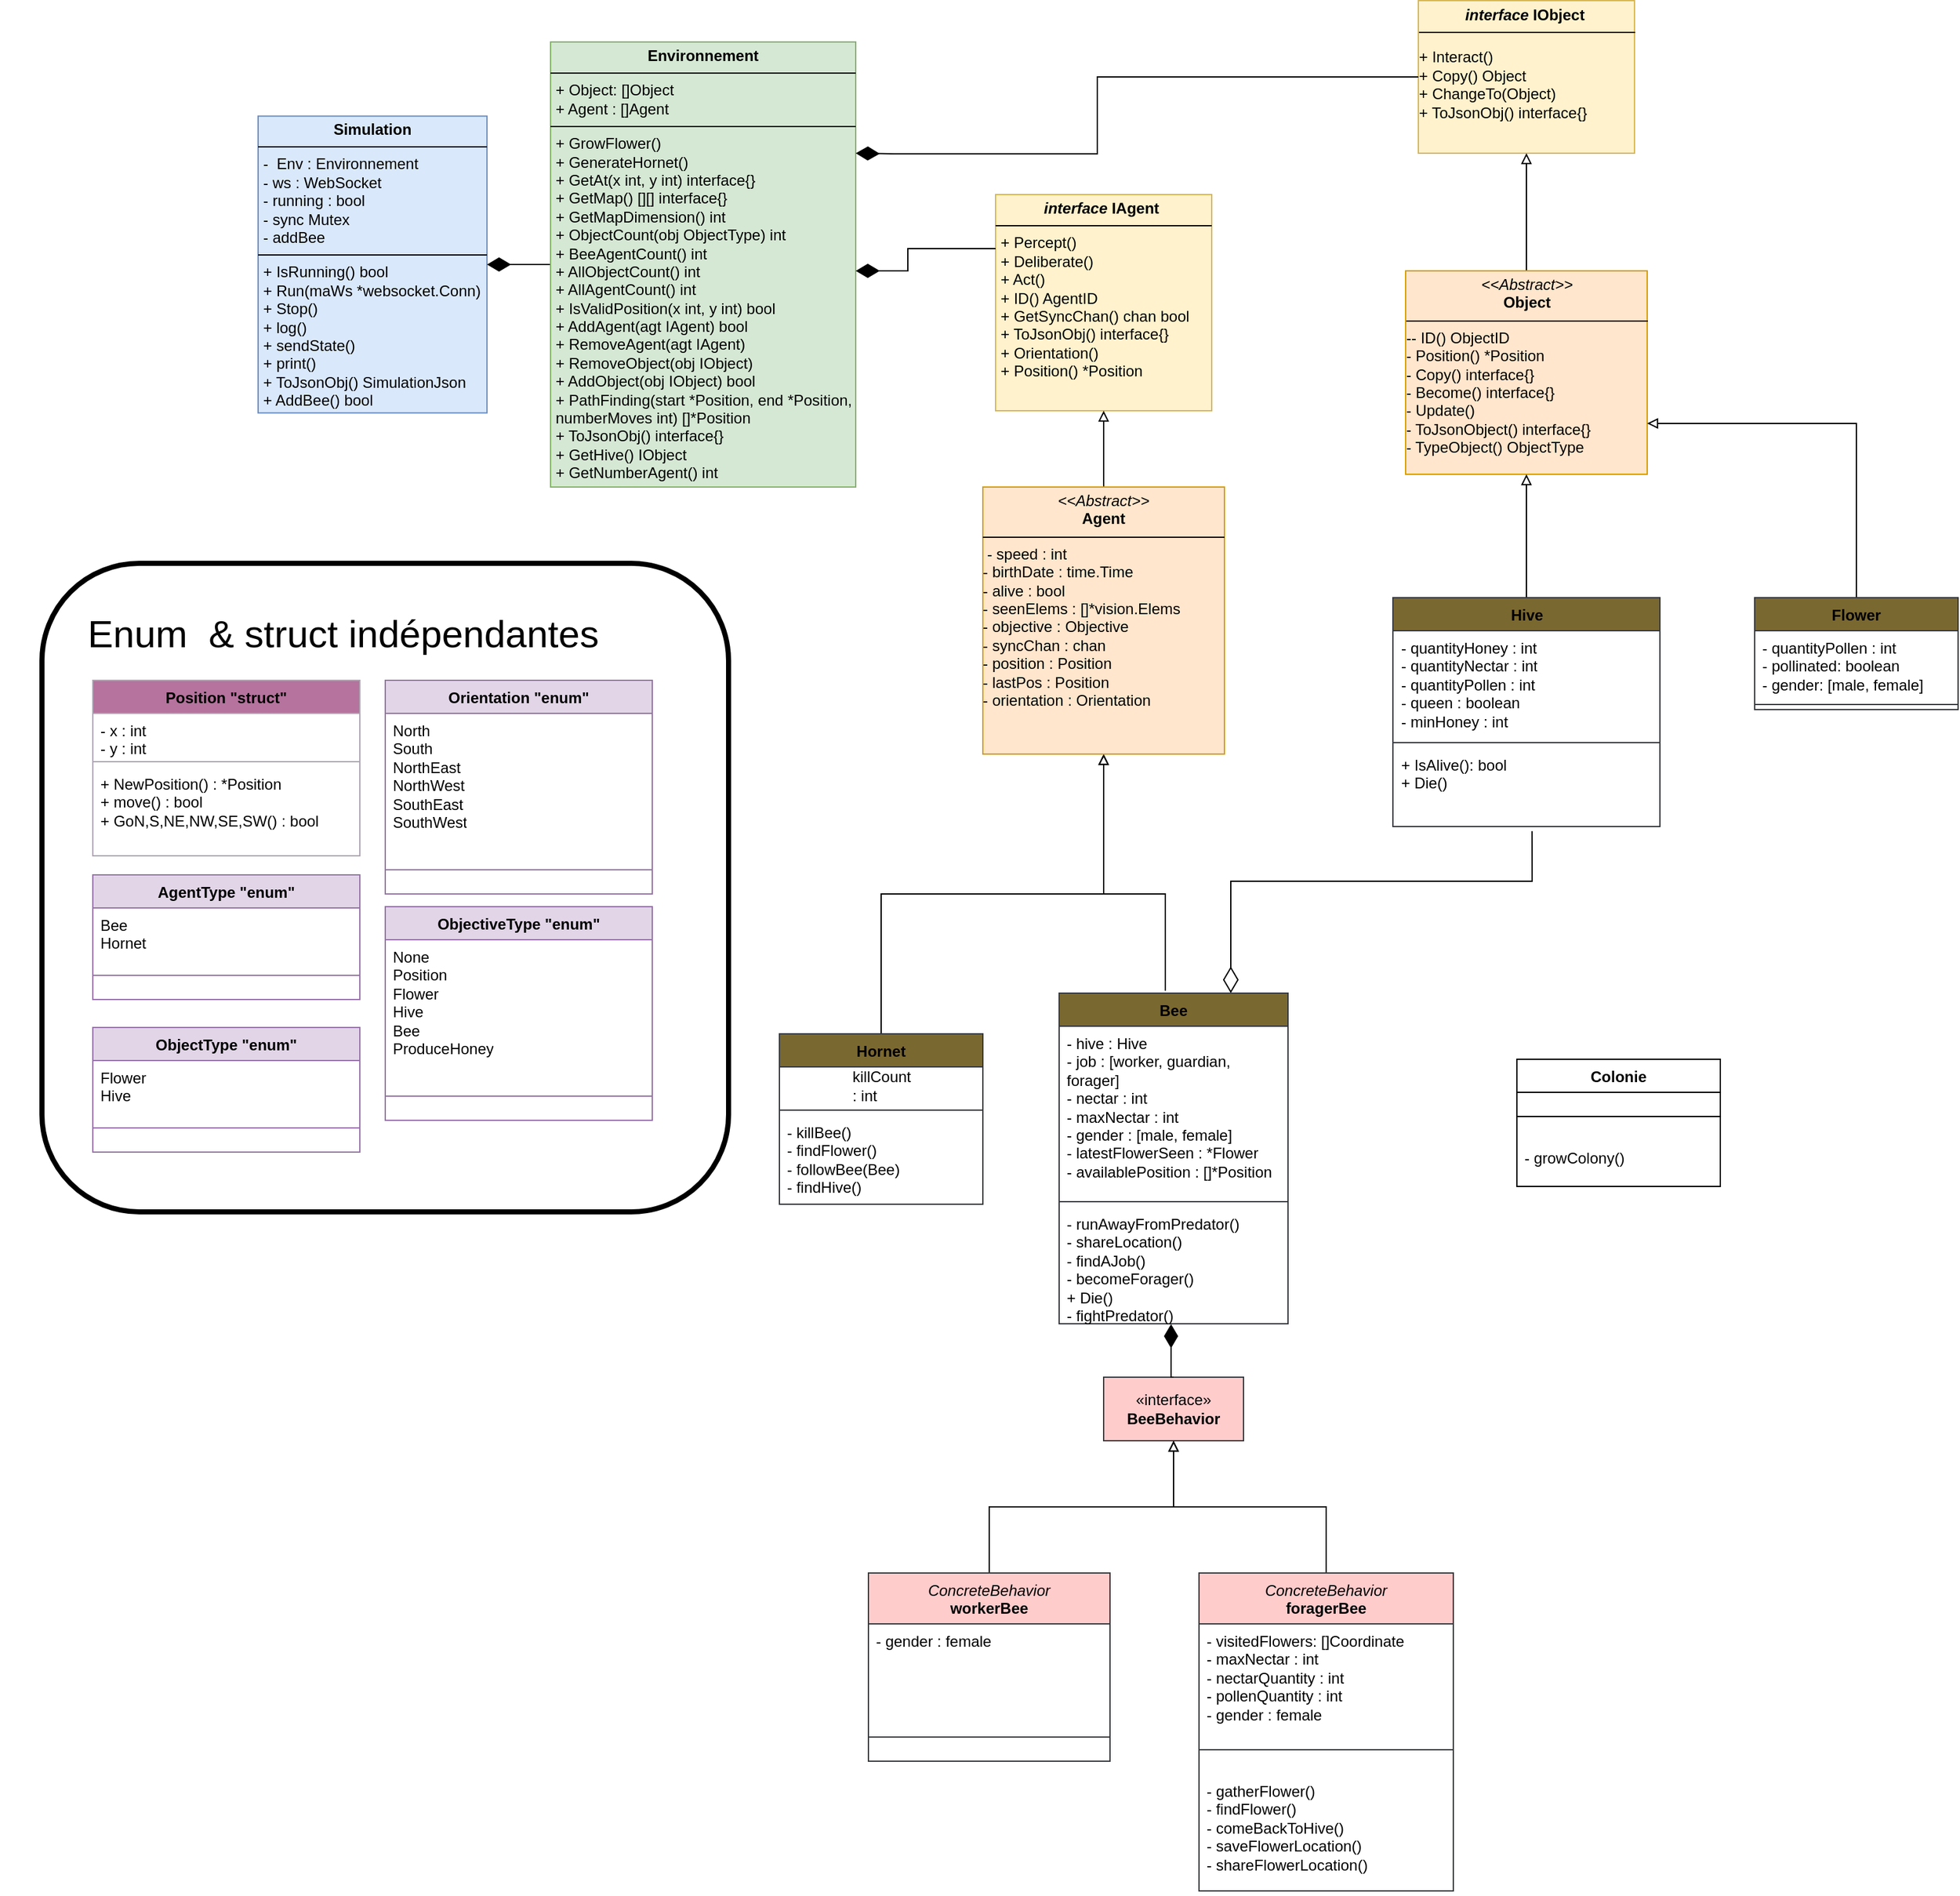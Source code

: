 <mxfile version="25.0.3">
  <diagram name="Page-1" id="HGpFZIgrX5HXIKhn64qT">
    <mxGraphModel dx="2295" dy="995" grid="1" gridSize="10" guides="1" tooltips="1" connect="1" arrows="1" fold="1" page="1" pageScale="1" pageWidth="827" pageHeight="1169" math="0" shadow="0">
      <root>
        <mxCell id="0" />
        <mxCell id="1" parent="0" />
        <mxCell id="73OWAqlcFQXWZOg_Nexa-3" value="&lt;p style=&quot;margin:0px;margin-top:4px;text-align:center;&quot;&gt;&lt;b&gt;&lt;i&gt;interface&lt;/i&gt; IAgent&amp;nbsp;&lt;/b&gt;&lt;/p&gt;&lt;hr size=&quot;1&quot; style=&quot;border-style:solid;&quot;&gt;&lt;p style=&quot;margin:0px;margin-left:4px;&quot;&gt;&lt;/p&gt;&lt;p style=&quot;margin:0px;margin-left:4px;&quot;&gt;+ Percept()&lt;/p&gt;&lt;p style=&quot;margin:0px;margin-left:4px;&quot;&gt;+ Deliberate()&lt;/p&gt;&lt;p style=&quot;margin:0px;margin-left:4px;&quot;&gt;+ Act()&lt;/p&gt;&lt;p style=&quot;margin:0px;margin-left:4px;&quot;&gt;+ ID() AgentID&lt;/p&gt;&lt;p style=&quot;margin:0px;margin-left:4px;&quot;&gt;&lt;span class=&quot;&quot;&gt;+ GetSyncChan() &lt;/span&gt;&lt;span class=&quot;hljs-keyword&quot;&gt;chan&lt;/span&gt;&lt;span class=&quot;&quot;&gt; &lt;/span&gt;&lt;span class=&quot;hljs-type&quot;&gt;bool&lt;/span&gt;&lt;/p&gt;&lt;p style=&quot;margin:0px;margin-left:4px;&quot;&gt;&lt;span class=&quot;&quot;&gt;+ ToJsonObj() &lt;/span&gt;&lt;span class=&quot;hljs-keyword&quot;&gt;interface&lt;/span&gt;&lt;span class=&quot;&quot;&gt;{}&lt;/span&gt;&lt;/p&gt;&lt;p style=&quot;margin:0px;margin-left:4px;&quot;&gt;+ Orientation()&lt;/p&gt;&lt;p style=&quot;margin:0px;margin-left:4px;&quot;&gt;+ Position() *Position&lt;/p&gt;" style="verticalAlign=top;align=left;overflow=fill;html=1;whiteSpace=wrap;fillColor=#fff2cc;strokeColor=#d6b656;" parent="1" vertex="1">
          <mxGeometry x="370" y="180" width="170" height="170" as="geometry" />
        </mxCell>
        <mxCell id="73OWAqlcFQXWZOg_Nexa-19" style="edgeStyle=orthogonalEdgeStyle;rounded=0;orthogonalLoop=1;jettySize=auto;html=1;exitX=0.464;exitY=-0.007;exitDx=0;exitDy=0;entryX=0.5;entryY=1;entryDx=0;entryDy=0;endArrow=block;endFill=0;exitPerimeter=0;" parent="1" source="26" target="73OWAqlcFQXWZOg_Nexa-18" edge="1">
          <mxGeometry relative="1" as="geometry">
            <Array as="points">
              <mxPoint x="503" y="730" />
              <mxPoint x="455" y="730" />
            </Array>
            <mxPoint x="510" y="640" as="sourcePoint" />
          </mxGeometry>
        </mxCell>
        <mxCell id="8" style="edgeStyle=none;html=1;strokeWidth=1;endArrow=none;endFill=0;endSize=18;strokeColor=default;rounded=0;entryX=0.521;entryY=1.059;entryDx=0;entryDy=0;entryPerimeter=0;exitX=0.75;exitY=0;exitDx=0;exitDy=0;startArrow=diamondThin;startFill=0;startSize=18;" parent="1" source="26" target="73OWAqlcFQXWZOg_Nexa-42" edge="1">
          <mxGeometry relative="1" as="geometry">
            <Array as="points">
              <mxPoint x="555" y="720" />
              <mxPoint x="792" y="720" />
            </Array>
            <mxPoint x="590" y="746" as="sourcePoint" />
          </mxGeometry>
        </mxCell>
        <mxCell id="73OWAqlcFQXWZOg_Nexa-20" value="" style="edgeStyle=orthogonalEdgeStyle;rounded=0;orthogonalLoop=1;jettySize=auto;html=1;endArrow=block;endFill=0;" parent="1" source="73OWAqlcFQXWZOg_Nexa-12" target="73OWAqlcFQXWZOg_Nexa-18" edge="1">
          <mxGeometry relative="1" as="geometry" />
        </mxCell>
        <mxCell id="73OWAqlcFQXWZOg_Nexa-12" value="Hornet" style="swimlane;fontStyle=1;align=center;verticalAlign=top;childLayout=stackLayout;horizontal=1;startSize=26;horizontalStack=0;resizeParent=1;resizeParentMax=0;resizeLast=0;collapsible=1;marginBottom=0;whiteSpace=wrap;html=1;fillColor=#7A6831;strokeColor=#36393d;" parent="1" vertex="1">
          <mxGeometry x="200" y="840" width="160" height="134" as="geometry" />
        </mxCell>
        <mxCell id="Lo6yCbSQAKc7gAuxm41h-64" value="&lt;div style=&quot;text-align: left; white-space: normal;&quot;&gt;killCount : int&lt;/div&gt;" style="text;html=1;align=center;verticalAlign=middle;resizable=0;points=[];autosize=1;strokeColor=none;fillColor=none;" vertex="1" parent="73OWAqlcFQXWZOg_Nexa-12">
          <mxGeometry y="26" width="160" height="30" as="geometry" />
        </mxCell>
        <mxCell id="73OWAqlcFQXWZOg_Nexa-14" value="" style="line;strokeWidth=1;fillColor=none;align=left;verticalAlign=middle;spacingTop=-1;spacingLeft=3;spacingRight=3;rotatable=0;labelPosition=right;points=[];portConstraint=eastwest;strokeColor=inherit;" parent="73OWAqlcFQXWZOg_Nexa-12" vertex="1">
          <mxGeometry y="56" width="160" height="8" as="geometry" />
        </mxCell>
        <mxCell id="73OWAqlcFQXWZOg_Nexa-15" value="&lt;div&gt;- killBee()&lt;br&gt;&lt;/div&gt;&lt;div&gt;- findFlower()&lt;/div&gt;&lt;div&gt;&lt;span style=&quot;background-color: initial;&quot;&gt;- followBee(Bee)&lt;/span&gt;&lt;br&gt;&lt;/div&gt;&lt;div&gt;- findHive()&lt;/div&gt;" style="text;strokeColor=none;fillColor=none;align=left;verticalAlign=top;spacingLeft=4;spacingRight=4;overflow=hidden;rotatable=0;points=[[0,0.5],[1,0.5]];portConstraint=eastwest;whiteSpace=wrap;html=1;" parent="73OWAqlcFQXWZOg_Nexa-12" vertex="1">
          <mxGeometry y="64" width="160" height="70" as="geometry" />
        </mxCell>
        <mxCell id="2" style="edgeStyle=none;html=1;exitX=0.5;exitY=0;exitDx=0;exitDy=0;entryX=0.5;entryY=1;entryDx=0;entryDy=0;endArrow=block;endFill=0;" parent="1" source="73OWAqlcFQXWZOg_Nexa-18" target="73OWAqlcFQXWZOg_Nexa-3" edge="1">
          <mxGeometry relative="1" as="geometry" />
        </mxCell>
        <mxCell id="73OWAqlcFQXWZOg_Nexa-18" value="&lt;p style=&quot;margin:0px;margin-top:4px;text-align:center;&quot;&gt;&lt;i&gt;&amp;lt;&amp;lt;Abstract&amp;gt;&amp;gt;&lt;/i&gt;&lt;br&gt;&lt;b&gt;Agent&lt;/b&gt;&lt;/p&gt;&lt;hr size=&quot;1&quot; style=&quot;border-style:solid;&quot;&gt;&lt;div&gt;&lt;span style=&quot;background-color: initial;&quot;&gt;&amp;nbsp;- speed : int&lt;/span&gt;&lt;/div&gt;&lt;div&gt;&lt;span style=&quot;background-color: initial;&quot;&gt;- birthDate : time.Time&lt;/span&gt;&lt;/div&gt;&lt;div&gt;&lt;span style=&quot;background-color: initial;&quot;&gt;- alive : bool&lt;/span&gt;&lt;/div&gt;&lt;div&gt;&lt;span style=&quot;background-color: initial;&quot;&gt;- seenElems : []*vision.Elems&lt;/span&gt;&lt;/div&gt;&lt;div&gt;&lt;span style=&quot;background-color: initial;&quot;&gt;- objective : Objective&lt;/span&gt;&lt;/div&gt;&lt;div&gt;&lt;span style=&quot;background-color: initial;&quot;&gt;- syncChan : chan&lt;/span&gt;&lt;/div&gt;&lt;div&gt;&lt;span style=&quot;background-color: initial;&quot;&gt;- position : Position&lt;/span&gt;&lt;/div&gt;&lt;div&gt;&lt;span style=&quot;background-color: initial;&quot;&gt;- lastPos : Position&lt;/span&gt;&lt;/div&gt;&lt;div&gt;&lt;span style=&quot;background-color: initial;&quot;&gt;- orientation : Orientation&amp;nbsp;&lt;/span&gt;&lt;/div&gt;" style="verticalAlign=top;align=left;overflow=fill;html=1;whiteSpace=wrap;fillColor=#ffe6cc;strokeColor=#d79b00;fillStyle=auto;" parent="1" vertex="1">
          <mxGeometry x="360" y="410" width="190" height="210" as="geometry" />
        </mxCell>
        <mxCell id="73OWAqlcFQXWZOg_Nexa-22" value="&lt;p style=&quot;margin:0px;margin-top:4px;text-align:center;&quot;&gt;&lt;b&gt;Simulation&lt;/b&gt;&lt;/p&gt;&lt;hr size=&quot;1&quot; style=&quot;border-style:solid;&quot;&gt;&lt;p style=&quot;margin:0px;margin-left:4px;&quot;&gt;- &amp;nbsp;Env : Environnement&lt;/p&gt;&lt;p style=&quot;margin:0px;margin-left:4px;&quot;&gt;- ws : WebSocket&lt;/p&gt;&lt;p style=&quot;margin:0px;margin-left:4px;&quot;&gt;- running : bool&lt;/p&gt;&lt;p style=&quot;margin:0px;margin-left:4px;&quot;&gt;- sync Mutex&lt;/p&gt;&lt;p style=&quot;margin:0px;margin-left:4px;&quot;&gt;- addBee&lt;/p&gt;&lt;hr size=&quot;1&quot; style=&quot;border-style:solid;&quot;&gt;&lt;p style=&quot;margin:0px;margin-left:4px;&quot;&gt;+ IsRunning() bool&lt;/p&gt;&lt;p style=&quot;margin:0px;margin-left:4px;&quot;&gt;+ Run(maWs *websocket.Conn)&lt;/p&gt;&lt;p style=&quot;margin:0px;margin-left:4px;&quot;&gt;+ Stop()&lt;/p&gt;&lt;p style=&quot;margin:0px;margin-left:4px;&quot;&gt;+ log()&lt;/p&gt;&lt;p style=&quot;margin:0px;margin-left:4px;&quot;&gt;+ sendState()&lt;/p&gt;&lt;p style=&quot;margin:0px;margin-left:4px;&quot;&gt;+ print()&lt;/p&gt;&lt;p style=&quot;margin:0px;margin-left:4px;&quot;&gt;+ ToJsonObj() SimulationJson&lt;/p&gt;&lt;p style=&quot;margin:0px;margin-left:4px;&quot;&gt;+ AddBee() bool&lt;/p&gt;" style="verticalAlign=top;align=left;overflow=fill;html=1;whiteSpace=wrap;fillColor=#dae8fc;strokeColor=#6c8ebf;" parent="1" vertex="1">
          <mxGeometry x="-210" y="118.29" width="180" height="233.43" as="geometry" />
        </mxCell>
        <mxCell id="73OWAqlcFQXWZOg_Nexa-25" style="edgeStyle=orthogonalEdgeStyle;rounded=0;orthogonalLoop=1;jettySize=auto;html=1;exitX=0;exitY=0.5;exitDx=0;exitDy=0;endArrow=diamondThin;endFill=1;endSize=16;" parent="1" source="73OWAqlcFQXWZOg_Nexa-23" target="73OWAqlcFQXWZOg_Nexa-22" edge="1">
          <mxGeometry relative="1" as="geometry" />
        </mxCell>
        <mxCell id="73OWAqlcFQXWZOg_Nexa-23" value="&lt;p style=&quot;margin:0px;margin-top:4px;text-align:center;&quot;&gt;&lt;b&gt;Environnement&lt;/b&gt;&lt;/p&gt;&lt;hr size=&quot;1&quot; style=&quot;border-style:solid;&quot;&gt;&lt;p style=&quot;margin:0px;margin-left:4px;&quot;&gt;+ Object: []Object&lt;/p&gt;&lt;p style=&quot;margin:0px;margin-left:4px;&quot;&gt;+ Agent : []Agent&lt;/p&gt;&lt;hr size=&quot;1&quot; style=&quot;border-style:solid;&quot;&gt;&lt;p style=&quot;margin:0px;margin-left:4px;&quot;&gt;+ GrowFlower()&lt;/p&gt;&lt;p style=&quot;margin:0px;margin-left:4px;&quot;&gt;+ GenerateHornet()&lt;/p&gt;&lt;p style=&quot;margin:0px;margin-left:4px;&quot;&gt;+ GetAt(x int, y int) interface{}&lt;/p&gt;&lt;p style=&quot;margin:0px;margin-left:4px;&quot;&gt;+ GetMap() [][] interface{}&lt;/p&gt;&lt;p style=&quot;margin:0px;margin-left:4px;&quot;&gt;+ GetMapDimension() int&lt;/p&gt;&lt;p style=&quot;margin:0px;margin-left:4px;&quot;&gt;+ ObjectCount(obj ObjectType) int&lt;/p&gt;&lt;p style=&quot;margin:0px;margin-left:4px;&quot;&gt;+ BeeAgentCount() int&lt;/p&gt;&lt;p style=&quot;margin:0px;margin-left:4px;&quot;&gt;+ AllObjectCount() int&lt;/p&gt;&lt;p style=&quot;margin:0px;margin-left:4px;&quot;&gt;+ AllAgentCount() int&lt;/p&gt;&lt;p style=&quot;margin:0px;margin-left:4px;&quot;&gt;+ IsValidPosition(x int, y int) bool&lt;/p&gt;&lt;p style=&quot;margin:0px;margin-left:4px;&quot;&gt;+ AddAgent(agt IAgent) bool&lt;/p&gt;&lt;p style=&quot;margin:0px;margin-left:4px;&quot;&gt;+ RemoveAgent(agt IAgent)&lt;/p&gt;&lt;p style=&quot;margin:0px;margin-left:4px;&quot;&gt;+ RemoveObject(obj IObject)&lt;/p&gt;&lt;p style=&quot;margin:0px;margin-left:4px;&quot;&gt;+ AddObject(obj IObject) bool&lt;/p&gt;&lt;p style=&quot;margin:0px;margin-left:4px;&quot;&gt;+ PathFinding(start *Position, end *Position, numberMoves int) []*Position&lt;/p&gt;&lt;p style=&quot;margin:0px;margin-left:4px;&quot;&gt;+ ToJsonObj() interface{}&lt;/p&gt;&lt;p style=&quot;margin:0px;margin-left:4px;&quot;&gt;+ GetHive() IObject&lt;/p&gt;&lt;p style=&quot;margin:0px;margin-left:4px;&quot;&gt;+ GetNumberAgent() int&lt;/p&gt;" style="verticalAlign=top;align=left;overflow=fill;html=1;whiteSpace=wrap;fillColor=#d5e8d4;strokeColor=#82b366;" parent="1" vertex="1">
          <mxGeometry x="20" y="60" width="240" height="350" as="geometry" />
        </mxCell>
        <mxCell id="73OWAqlcFQXWZOg_Nexa-28" value="&lt;p style=&quot;margin:0px;margin-top:4px;text-align:center;&quot;&gt;&lt;b&gt;&lt;font face=&quot;Helvetica&quot;&gt;&lt;i&gt;interface&lt;/i&gt; IObject&amp;nbsp;&lt;/font&gt;&lt;/b&gt;&lt;/p&gt;&lt;hr size=&quot;1&quot; style=&quot;border-style:solid;&quot;&gt;&lt;p style=&quot;margin:0px;margin-left:4px;&quot;&gt;&lt;/p&gt;&lt;pre lang=&quot;go&quot; class=&quot;code highlight&quot;&gt;&lt;font face=&quot;Helvetica&quot;&gt;&lt;span class=&quot;&quot;&gt;+ Interact()&lt;/span&gt;&lt;br&gt;&lt;span class=&quot;&quot;&gt;+ Copy() Object&lt;/span&gt;&lt;br&gt;&lt;span class=&quot;&quot;&gt;+ ChangeTo(Object)&lt;/span&gt;&lt;br&gt;&lt;span class=&quot;&quot;&gt;+ ToJsonObj() &lt;/span&gt;&lt;span class=&quot;hljs-keyword&quot;&gt;interface&lt;/span&gt;&lt;span class=&quot;&quot;&gt;{}&lt;/span&gt;&lt;/font&gt;&lt;/pre&gt;" style="verticalAlign=top;align=left;overflow=fill;html=1;whiteSpace=wrap;fillColor=#fff2cc;strokeColor=#d6b656;" parent="1" vertex="1">
          <mxGeometry x="702.5" y="27.5" width="170" height="120" as="geometry" />
        </mxCell>
        <mxCell id="6" style="edgeStyle=none;html=1;exitX=0.5;exitY=0;exitDx=0;exitDy=0;strokeWidth=1;endArrow=block;endFill=0;endSize=6;entryX=0.5;entryY=1;entryDx=0;entryDy=0;" parent="1" source="73OWAqlcFQXWZOg_Nexa-33" target="73OWAqlcFQXWZOg_Nexa-28" edge="1">
          <mxGeometry relative="1" as="geometry">
            <mxPoint x="712.5" y="190" as="targetPoint" />
          </mxGeometry>
        </mxCell>
        <mxCell id="73OWAqlcFQXWZOg_Nexa-33" value="&lt;p style=&quot;margin:0px;margin-top:4px;text-align:center;&quot;&gt;&lt;i&gt;&amp;lt;&amp;lt;Abstract&amp;gt;&amp;gt;&lt;/i&gt;&lt;br&gt;&lt;b&gt;Object&lt;/b&gt;&lt;/p&gt;&lt;hr size=&quot;1&quot; style=&quot;border-style:solid;&quot;&gt;&lt;div&gt;-- ID() ObjectID&lt;br&gt;&lt;/div&gt;&lt;div&gt;- Position() *Position&amp;nbsp;&lt;/div&gt;&lt;div&gt;- Copy() interface{}&lt;/div&gt;&lt;div&gt;- Become() interface{}&lt;/div&gt;&lt;div&gt;- Update()&amp;nbsp;&lt;/div&gt;&lt;div&gt;- ToJsonObject() interface{}&lt;/div&gt;&lt;div&gt;- TypeObject() ObjectType&lt;/div&gt;" style="verticalAlign=top;align=left;overflow=fill;html=1;whiteSpace=wrap;fillColor=#ffe6cc;strokeColor=#d79b00;" parent="1" vertex="1">
          <mxGeometry x="692.5" y="240" width="190" height="160" as="geometry" />
        </mxCell>
        <mxCell id="73OWAqlcFQXWZOg_Nexa-34" style="edgeStyle=orthogonalEdgeStyle;rounded=0;orthogonalLoop=1;jettySize=auto;html=1;endArrow=diamondThin;endFill=1;endSize=16;entryX=1;entryY=0.25;entryDx=0;entryDy=0;exitX=0;exitY=0.5;exitDx=0;exitDy=0;" parent="1" source="73OWAqlcFQXWZOg_Nexa-28" target="73OWAqlcFQXWZOg_Nexa-23" edge="1">
          <mxGeometry relative="1" as="geometry">
            <mxPoint x="753.75" y="-60" as="sourcePoint" />
            <mxPoint x="266.25" y="123.75" as="targetPoint" />
            <Array as="points">
              <mxPoint x="450" y="88" />
              <mxPoint x="450" y="148" />
              <mxPoint x="290" y="148" />
            </Array>
          </mxGeometry>
        </mxCell>
        <mxCell id="73OWAqlcFQXWZOg_Nexa-49" style="edgeStyle=orthogonalEdgeStyle;rounded=0;orthogonalLoop=1;jettySize=auto;html=1;exitX=0.5;exitY=0;exitDx=0;exitDy=0;entryX=1;entryY=0.75;entryDx=0;entryDy=0;endArrow=block;endFill=0;" parent="1" source="73OWAqlcFQXWZOg_Nexa-35" target="73OWAqlcFQXWZOg_Nexa-33" edge="1">
          <mxGeometry relative="1" as="geometry">
            <mxPoint x="992.5" y="280" as="targetPoint" />
          </mxGeometry>
        </mxCell>
        <mxCell id="73OWAqlcFQXWZOg_Nexa-35" value="Flower" style="swimlane;fontStyle=1;align=center;verticalAlign=top;childLayout=stackLayout;horizontal=1;startSize=26;horizontalStack=0;resizeParent=1;resizeParentMax=0;resizeLast=0;collapsible=1;marginBottom=0;whiteSpace=wrap;html=1;fillColor=#7A6831;strokeColor=#36393d;" parent="1" vertex="1">
          <mxGeometry x="967" y="497" width="160" height="88" as="geometry" />
        </mxCell>
        <mxCell id="73OWAqlcFQXWZOg_Nexa-36" value="- quantityPollen : int&lt;br&gt;- pollinated: boolean&lt;br&gt;- gender: [male, female]" style="text;strokeColor=none;fillColor=none;align=left;verticalAlign=top;spacingLeft=4;spacingRight=4;overflow=hidden;rotatable=0;points=[[0,0.5],[1,0.5]];portConstraint=eastwest;whiteSpace=wrap;html=1;" parent="73OWAqlcFQXWZOg_Nexa-35" vertex="1">
          <mxGeometry y="26" width="160" height="54" as="geometry" />
        </mxCell>
        <mxCell id="73OWAqlcFQXWZOg_Nexa-37" value="" style="line;strokeWidth=1;fillColor=none;align=left;verticalAlign=middle;spacingTop=-1;spacingLeft=3;spacingRight=3;rotatable=0;labelPosition=right;points=[];portConstraint=eastwest;strokeColor=inherit;" parent="73OWAqlcFQXWZOg_Nexa-35" vertex="1">
          <mxGeometry y="80" width="160" height="8" as="geometry" />
        </mxCell>
        <mxCell id="73OWAqlcFQXWZOg_Nexa-51" style="edgeStyle=orthogonalEdgeStyle;rounded=0;orthogonalLoop=1;jettySize=auto;html=1;exitX=0.5;exitY=0;exitDx=0;exitDy=0;entryX=0.5;entryY=1;entryDx=0;entryDy=0;endArrow=block;endFill=0;" parent="1" source="73OWAqlcFQXWZOg_Nexa-39" target="73OWAqlcFQXWZOg_Nexa-33" edge="1">
          <mxGeometry relative="1" as="geometry">
            <mxPoint x="1152.5" y="220" as="targetPoint" />
          </mxGeometry>
        </mxCell>
        <mxCell id="73OWAqlcFQXWZOg_Nexa-39" value="Hive" style="swimlane;fontStyle=1;align=center;verticalAlign=top;childLayout=stackLayout;horizontal=1;startSize=26;horizontalStack=0;resizeParent=1;resizeParentMax=0;resizeLast=0;collapsible=1;marginBottom=0;whiteSpace=wrap;html=1;fillColor=#7A6831;strokeColor=#36393d;" parent="1" vertex="1">
          <mxGeometry x="682.5" y="497" width="210" height="180" as="geometry" />
        </mxCell>
        <mxCell id="73OWAqlcFQXWZOg_Nexa-40" value="- quantityHoney : int&lt;br&gt;- quantityNectar : int&lt;br&gt;- quantityPollen : int&lt;br&gt;- queen : boolean&lt;br&gt;- minHoney : int" style="text;strokeColor=none;fillColor=none;align=left;verticalAlign=top;spacingLeft=4;spacingRight=4;overflow=hidden;rotatable=0;points=[[0,0.5],[1,0.5]];portConstraint=eastwest;whiteSpace=wrap;html=1;" parent="73OWAqlcFQXWZOg_Nexa-39" vertex="1">
          <mxGeometry y="26" width="210" height="84" as="geometry" />
        </mxCell>
        <mxCell id="73OWAqlcFQXWZOg_Nexa-41" value="" style="line;strokeWidth=1;fillColor=none;align=left;verticalAlign=middle;spacingTop=-1;spacingLeft=3;spacingRight=3;rotatable=0;labelPosition=right;points=[];portConstraint=eastwest;strokeColor=inherit;" parent="73OWAqlcFQXWZOg_Nexa-39" vertex="1">
          <mxGeometry y="110" width="210" height="8" as="geometry" />
        </mxCell>
        <mxCell id="73OWAqlcFQXWZOg_Nexa-42" value="+ IsAlive(): bool&lt;br&gt;+ Die()" style="text;strokeColor=none;fillColor=none;align=left;verticalAlign=top;spacingLeft=4;spacingRight=4;overflow=hidden;rotatable=0;points=[[0,0.5],[1,0.5]];portConstraint=eastwest;whiteSpace=wrap;html=1;" parent="73OWAqlcFQXWZOg_Nexa-39" vertex="1">
          <mxGeometry y="118" width="210" height="62" as="geometry" />
        </mxCell>
        <mxCell id="73OWAqlcFQXWZOg_Nexa-52" value="«interface»&lt;br&gt;&lt;b&gt;BeeBehavior&lt;/b&gt;" style="html=1;whiteSpace=wrap;fillColor=#ffcccc;strokeColor=#36393d;" parent="1" vertex="1">
          <mxGeometry x="455" y="1110" width="110" height="50" as="geometry" />
        </mxCell>
        <mxCell id="73OWAqlcFQXWZOg_Nexa-53" style="edgeStyle=orthogonalEdgeStyle;rounded=0;orthogonalLoop=1;jettySize=auto;html=1;exitX=0.5;exitY=0;exitDx=0;exitDy=0;endArrow=diamondThin;endFill=1;endSize=16;entryX=0.489;entryY=1.003;entryDx=0;entryDy=0;entryPerimeter=0;" parent="1" source="73OWAqlcFQXWZOg_Nexa-52" target="28" edge="1">
          <mxGeometry relative="1" as="geometry">
            <mxPoint x="509" y="1074" as="targetPoint" />
          </mxGeometry>
        </mxCell>
        <mxCell id="73OWAqlcFQXWZOg_Nexa-55" style="edgeStyle=orthogonalEdgeStyle;rounded=0;orthogonalLoop=1;jettySize=auto;html=1;exitX=0.5;exitY=0;exitDx=0;exitDy=0;entryX=0.5;entryY=1;entryDx=0;entryDy=0;endArrow=block;endFill=0;" parent="1" source="20" target="73OWAqlcFQXWZOg_Nexa-52" edge="1">
          <mxGeometry relative="1" as="geometry" />
        </mxCell>
        <mxCell id="5" style="edgeStyle=orthogonalEdgeStyle;rounded=0;orthogonalLoop=1;jettySize=auto;html=1;exitX=0;exitY=0.25;exitDx=0;exitDy=0;endArrow=diamondThin;endFill=1;endSize=16;" parent="1" source="73OWAqlcFQXWZOg_Nexa-3" edge="1">
          <mxGeometry relative="1" as="geometry">
            <mxPoint x="830" y="95" as="sourcePoint" />
            <mxPoint x="260" y="240" as="targetPoint" />
            <Array as="points">
              <mxPoint x="301" y="223" />
              <mxPoint x="301" y="240" />
            </Array>
          </mxGeometry>
        </mxCell>
        <mxCell id="9" value="Colonie" style="swimlane;fontStyle=1;align=center;verticalAlign=top;childLayout=stackLayout;horizontal=1;startSize=26;horizontalStack=0;resizeParent=1;resizeParentMax=0;resizeLast=0;collapsible=1;marginBottom=0;whiteSpace=wrap;html=1;" parent="1" vertex="1">
          <mxGeometry x="780" y="860" width="160" height="100" as="geometry" />
        </mxCell>
        <mxCell id="11" value="" style="line;strokeWidth=1;fillColor=none;align=left;verticalAlign=middle;spacingTop=-1;spacingLeft=3;spacingRight=3;rotatable=0;labelPosition=right;points=[];portConstraint=eastwest;strokeColor=inherit;" parent="9" vertex="1">
          <mxGeometry y="26" width="160" height="38" as="geometry" />
        </mxCell>
        <mxCell id="41" value="- growColony()&lt;br&gt;" style="text;strokeColor=none;fillColor=none;align=left;verticalAlign=top;spacingLeft=4;spacingRight=4;overflow=hidden;rotatable=0;points=[[0,0.5],[1,0.5]];portConstraint=eastwest;whiteSpace=wrap;html=1;" parent="9" vertex="1">
          <mxGeometry y="64" width="160" height="36" as="geometry" />
        </mxCell>
        <mxCell id="14" style="edgeStyle=orthogonalEdgeStyle;rounded=0;orthogonalLoop=1;jettySize=auto;html=1;exitX=0.5;exitY=0;exitDx=0;exitDy=0;entryX=0.5;entryY=1;entryDx=0;entryDy=0;endArrow=block;endFill=0;" parent="1" source="24" target="73OWAqlcFQXWZOg_Nexa-52" edge="1">
          <mxGeometry relative="1" as="geometry">
            <mxPoint x="520" y="1010.0" as="targetPoint" />
            <mxPoint x="585" y="1070.0" as="sourcePoint" />
          </mxGeometry>
        </mxCell>
        <mxCell id="20" value="&lt;i style=&quot;font-weight: 400;&quot;&gt;ConcreteBehavior&lt;/i&gt;&lt;div style=&quot;&quot;&gt;workerBee&lt;/div&gt;" style="swimlane;fontStyle=1;align=center;verticalAlign=top;childLayout=stackLayout;horizontal=1;startSize=40;horizontalStack=0;resizeParent=1;resizeParentMax=0;resizeLast=0;collapsible=1;marginBottom=0;whiteSpace=wrap;html=1;fillColor=#ffcccc;strokeColor=#36393d;" parent="1" vertex="1">
          <mxGeometry x="270" y="1264" width="190" height="148" as="geometry" />
        </mxCell>
        <mxCell id="43" value="- gender : female" style="text;strokeColor=none;fillColor=none;align=left;verticalAlign=top;spacingLeft=4;spacingRight=4;overflow=hidden;rotatable=0;points=[[0,0.5],[1,0.5]];portConstraint=eastwest;whiteSpace=wrap;html=1;" parent="20" vertex="1">
          <mxGeometry y="40" width="190" height="70" as="geometry" />
        </mxCell>
        <mxCell id="21" value="" style="line;strokeWidth=1;fillColor=none;align=left;verticalAlign=middle;spacingTop=-1;spacingLeft=3;spacingRight=3;rotatable=0;labelPosition=right;points=[];portConstraint=eastwest;strokeColor=inherit;" parent="20" vertex="1">
          <mxGeometry y="110" width="190" height="38" as="geometry" />
        </mxCell>
        <mxCell id="24" value="&lt;i style=&quot;font-weight: 400;&quot;&gt;ConcreteBehavior&lt;/i&gt;&lt;div style=&quot;&quot;&gt;foragerBee&lt;/div&gt;" style="swimlane;fontStyle=1;align=center;verticalAlign=top;childLayout=stackLayout;horizontal=1;startSize=40;horizontalStack=0;resizeParent=1;resizeParentMax=0;resizeLast=0;collapsible=1;marginBottom=0;whiteSpace=wrap;html=1;fillColor=#ffcccc;strokeColor=#36393d;" parent="1" vertex="1">
          <mxGeometry x="530" y="1264" width="200" height="250" as="geometry" />
        </mxCell>
        <mxCell id="34" value="- visitedFlowers: []Coordinate&lt;br&gt;&lt;div&gt;- maxNectar : int&lt;/div&gt;&lt;div&gt;- nectarQuantity : int&lt;/div&gt;&lt;div&gt;- pollenQuantity : int&lt;/div&gt;&lt;div&gt;- gender : female&lt;/div&gt;" style="text;strokeColor=none;fillColor=none;align=left;verticalAlign=top;spacingLeft=4;spacingRight=4;overflow=hidden;rotatable=0;points=[[0,0.5],[1,0.5]];portConstraint=eastwest;whiteSpace=wrap;html=1;" parent="24" vertex="1">
          <mxGeometry y="40" width="200" height="80" as="geometry" />
        </mxCell>
        <mxCell id="25" value="" style="line;strokeWidth=1;fillColor=none;align=left;verticalAlign=middle;spacingTop=-1;spacingLeft=3;spacingRight=3;rotatable=0;labelPosition=right;points=[];portConstraint=eastwest;strokeColor=inherit;" parent="24" vertex="1">
          <mxGeometry y="120" width="200" height="38" as="geometry" />
        </mxCell>
        <mxCell id="32" value="- gatherFlower()&lt;div&gt;- findFlower()&lt;/div&gt;&lt;div&gt;- comeBackToHive()&lt;/div&gt;&lt;div&gt;- saveFlowerLocation()&lt;/div&gt;&lt;div&gt;- shareFlowerLocation()&lt;/div&gt;" style="text;strokeColor=none;fillColor=none;align=left;verticalAlign=top;spacingLeft=4;spacingRight=4;overflow=hidden;rotatable=0;points=[[0,0.5],[1,0.5]];portConstraint=eastwest;whiteSpace=wrap;html=1;" parent="24" vertex="1">
          <mxGeometry y="158" width="200" height="92" as="geometry" />
        </mxCell>
        <mxCell id="26" value="Bee" style="swimlane;fontStyle=1;align=center;verticalAlign=top;childLayout=stackLayout;horizontal=1;startSize=26;horizontalStack=0;resizeParent=1;resizeParentMax=0;resizeLast=0;collapsible=1;marginBottom=0;whiteSpace=wrap;html=1;fillColor=#7A6831;strokeColor=#36393d;" parent="1" vertex="1">
          <mxGeometry x="420" y="808" width="180" height="260" as="geometry" />
        </mxCell>
        <mxCell id="29" value="&lt;div&gt;- hive : Hive&lt;br&gt;&lt;/div&gt;&lt;div&gt;- job : [worker, guardian, forager]&lt;br&gt;&lt;/div&gt;&lt;div&gt;- nectar : int&lt;/div&gt;&lt;div&gt;- maxNectar : int&lt;/div&gt;&lt;div&gt;&lt;span style=&quot;background-color: initial;&quot;&gt;- gender : [male, female]&lt;/span&gt;&lt;/div&gt;&lt;div&gt;&lt;span style=&quot;background-color: initial;&quot;&gt;- latestFlowerSeen : *Flower&lt;/span&gt;&lt;/div&gt;&lt;div&gt;&lt;span style=&quot;background-color: initial;&quot;&gt;- availablePosition : []*Position&lt;/span&gt;&lt;/div&gt;" style="text;strokeColor=none;fillColor=none;align=left;verticalAlign=top;spacingLeft=4;spacingRight=4;overflow=hidden;rotatable=0;points=[[0,0.5],[1,0.5]];portConstraint=eastwest;whiteSpace=wrap;html=1;" parent="26" vertex="1">
          <mxGeometry y="26" width="180" height="134" as="geometry" />
        </mxCell>
        <mxCell id="27" value="" style="line;strokeWidth=1;fillColor=none;align=left;verticalAlign=middle;spacingTop=-1;spacingLeft=3;spacingRight=3;rotatable=0;labelPosition=right;points=[];portConstraint=eastwest;strokeColor=inherit;" parent="26" vertex="1">
          <mxGeometry y="160" width="180" height="8" as="geometry" />
        </mxCell>
        <mxCell id="28" value="&lt;span style=&quot;background-color: initial;&quot;&gt;- runAwayFromPredator()&lt;/span&gt;&lt;br&gt;&lt;div&gt;- shareLocation()&lt;/div&gt;&lt;div&gt;- findAJob()&lt;/div&gt;&lt;div&gt;- becomeForager()&lt;/div&gt;&lt;div&gt;+ Die()&lt;/div&gt;&lt;div&gt;- fightPredator()&lt;/div&gt;" style="text;strokeColor=none;fillColor=none;align=left;verticalAlign=top;spacingLeft=4;spacingRight=4;overflow=hidden;rotatable=0;points=[[0,0.5],[1,0.5]];portConstraint=eastwest;whiteSpace=wrap;html=1;" parent="26" vertex="1">
          <mxGeometry y="168" width="180" height="92" as="geometry" />
        </mxCell>
        <mxCell id="Lo6yCbSQAKc7gAuxm41h-45" value="&lt;font style=&quot;font-size: 30px;&quot;&gt;Enum &amp;nbsp;&amp;amp; struct indépendantes&lt;/font&gt;" style="text;html=1;align=center;verticalAlign=middle;whiteSpace=wrap;rounded=0;" vertex="1" parent="1">
          <mxGeometry x="-413" y="510" width="540" height="30" as="geometry" />
        </mxCell>
        <mxCell id="Lo6yCbSQAKc7gAuxm41h-48" value="Orientation &quot;enum&quot;" style="swimlane;fontStyle=1;align=center;verticalAlign=top;childLayout=stackLayout;horizontal=1;startSize=26;horizontalStack=0;resizeParent=1;resizeParentMax=0;resizeLast=0;collapsible=1;marginBottom=0;whiteSpace=wrap;html=1;fillColor=#e1d5e7;strokeColor=#9673a6;" vertex="1" parent="1">
          <mxGeometry x="-110" y="562" width="210" height="168" as="geometry" />
        </mxCell>
        <mxCell id="Lo6yCbSQAKc7gAuxm41h-49" value="North&lt;div&gt;South&lt;/div&gt;&lt;div&gt;NorthEast&lt;/div&gt;&lt;div&gt;NorthWest&lt;/div&gt;&lt;div&gt;SouthEast&lt;/div&gt;&lt;div&gt;SouthWest&lt;/div&gt;" style="text;strokeColor=none;fillColor=none;align=left;verticalAlign=top;spacingLeft=4;spacingRight=4;overflow=hidden;rotatable=0;points=[[0,0.5],[1,0.5]];portConstraint=eastwest;whiteSpace=wrap;html=1;" vertex="1" parent="Lo6yCbSQAKc7gAuxm41h-48">
          <mxGeometry y="26" width="210" height="104" as="geometry" />
        </mxCell>
        <mxCell id="Lo6yCbSQAKc7gAuxm41h-50" value="" style="line;strokeWidth=1;fillColor=none;align=left;verticalAlign=middle;spacingTop=-1;spacingLeft=3;spacingRight=3;rotatable=0;labelPosition=right;points=[];portConstraint=eastwest;strokeColor=inherit;" vertex="1" parent="Lo6yCbSQAKc7gAuxm41h-48">
          <mxGeometry y="130" width="210" height="38" as="geometry" />
        </mxCell>
        <mxCell id="Lo6yCbSQAKc7gAuxm41h-51" value="AgentType &quot;enum&quot;" style="swimlane;fontStyle=1;align=center;verticalAlign=top;childLayout=stackLayout;horizontal=1;startSize=26;horizontalStack=0;resizeParent=1;resizeParentMax=0;resizeLast=0;collapsible=1;marginBottom=0;whiteSpace=wrap;html=1;fillColor=#e1d5e7;strokeColor=#9673a6;" vertex="1" parent="1">
          <mxGeometry x="-340" y="715" width="210" height="98" as="geometry" />
        </mxCell>
        <mxCell id="Lo6yCbSQAKc7gAuxm41h-52" value="Bee&lt;div&gt;Hornet&lt;/div&gt;" style="text;strokeColor=none;fillColor=none;align=left;verticalAlign=top;spacingLeft=4;spacingRight=4;overflow=hidden;rotatable=0;points=[[0,0.5],[1,0.5]];portConstraint=eastwest;whiteSpace=wrap;html=1;" vertex="1" parent="Lo6yCbSQAKc7gAuxm41h-51">
          <mxGeometry y="26" width="210" height="34" as="geometry" />
        </mxCell>
        <mxCell id="Lo6yCbSQAKc7gAuxm41h-53" value="" style="line;strokeWidth=1;fillColor=none;align=left;verticalAlign=middle;spacingTop=-1;spacingLeft=3;spacingRight=3;rotatable=0;labelPosition=right;points=[];portConstraint=eastwest;strokeColor=inherit;" vertex="1" parent="Lo6yCbSQAKc7gAuxm41h-51">
          <mxGeometry y="60" width="210" height="38" as="geometry" />
        </mxCell>
        <mxCell id="Lo6yCbSQAKc7gAuxm41h-54" value="ObjectType &quot;enum&quot;" style="swimlane;fontStyle=1;align=center;verticalAlign=top;childLayout=stackLayout;horizontal=1;startSize=26;horizontalStack=0;resizeParent=1;resizeParentMax=0;resizeLast=0;collapsible=1;marginBottom=0;whiteSpace=wrap;html=1;fillColor=#e1d5e7;strokeColor=#9673a6;" vertex="1" parent="1">
          <mxGeometry x="-340" y="835" width="210" height="98" as="geometry" />
        </mxCell>
        <mxCell id="Lo6yCbSQAKc7gAuxm41h-55" value="Flower&lt;div&gt;Hive&lt;/div&gt;" style="text;strokeColor=none;fillColor=none;align=left;verticalAlign=top;spacingLeft=4;spacingRight=4;overflow=hidden;rotatable=0;points=[[0,0.5],[1,0.5]];portConstraint=eastwest;whiteSpace=wrap;html=1;" vertex="1" parent="Lo6yCbSQAKc7gAuxm41h-54">
          <mxGeometry y="26" width="210" height="34" as="geometry" />
        </mxCell>
        <mxCell id="Lo6yCbSQAKc7gAuxm41h-56" value="" style="line;strokeWidth=1;fillColor=none;align=left;verticalAlign=middle;spacingTop=-1;spacingLeft=3;spacingRight=3;rotatable=0;labelPosition=right;points=[];portConstraint=eastwest;strokeColor=inherit;" vertex="1" parent="Lo6yCbSQAKc7gAuxm41h-54">
          <mxGeometry y="60" width="210" height="38" as="geometry" />
        </mxCell>
        <mxCell id="Lo6yCbSQAKc7gAuxm41h-60" value="ObjectiveType &quot;enum&quot;" style="swimlane;fontStyle=1;align=center;verticalAlign=top;childLayout=stackLayout;horizontal=1;startSize=26;horizontalStack=0;resizeParent=1;resizeParentMax=0;resizeLast=0;collapsible=1;marginBottom=0;whiteSpace=wrap;html=1;fillColor=#e1d5e7;strokeColor=#9673a6;" vertex="1" parent="1">
          <mxGeometry x="-110" y="740" width="210" height="168" as="geometry" />
        </mxCell>
        <mxCell id="Lo6yCbSQAKc7gAuxm41h-61" value="None&lt;div&gt;Position&lt;/div&gt;&lt;div&gt;Flower&lt;/div&gt;&lt;div&gt;Hive&lt;/div&gt;&lt;div&gt;Bee&lt;/div&gt;&lt;div&gt;ProduceHoney&lt;/div&gt;" style="text;strokeColor=none;fillColor=none;align=left;verticalAlign=top;spacingLeft=4;spacingRight=4;overflow=hidden;rotatable=0;points=[[0,0.5],[1,0.5]];portConstraint=eastwest;whiteSpace=wrap;html=1;" vertex="1" parent="Lo6yCbSQAKc7gAuxm41h-60">
          <mxGeometry y="26" width="210" height="104" as="geometry" />
        </mxCell>
        <mxCell id="Lo6yCbSQAKc7gAuxm41h-62" value="" style="line;strokeWidth=1;fillColor=none;align=left;verticalAlign=middle;spacingTop=-1;spacingLeft=3;spacingRight=3;rotatable=0;labelPosition=right;points=[];portConstraint=eastwest;strokeColor=inherit;" vertex="1" parent="Lo6yCbSQAKc7gAuxm41h-60">
          <mxGeometry y="130" width="210" height="38" as="geometry" />
        </mxCell>
        <mxCell id="Lo6yCbSQAKc7gAuxm41h-82" value="Position &quot;struct&quot;" style="swimlane;fontStyle=1;align=center;verticalAlign=top;childLayout=stackLayout;horizontal=1;startSize=26;horizontalStack=0;resizeParent=1;resizeParentMax=0;resizeLast=0;collapsible=1;marginBottom=0;whiteSpace=wrap;html=1;strokeColor=#AEA5B3;fillColor=#B5739D;" vertex="1" parent="1">
          <mxGeometry x="-340" y="562" width="210" height="138" as="geometry" />
        </mxCell>
        <mxCell id="Lo6yCbSQAKc7gAuxm41h-83" value="- x : int&lt;div&gt;- y : int&lt;/div&gt;" style="text;strokeColor=none;fillColor=none;align=left;verticalAlign=top;spacingLeft=4;spacingRight=4;overflow=hidden;rotatable=0;points=[[0,0.5],[1,0.5]];portConstraint=eastwest;whiteSpace=wrap;html=1;" vertex="1" parent="Lo6yCbSQAKc7gAuxm41h-82">
          <mxGeometry y="26" width="210" height="34" as="geometry" />
        </mxCell>
        <mxCell id="Lo6yCbSQAKc7gAuxm41h-84" value="" style="line;strokeWidth=1;fillColor=none;align=left;verticalAlign=middle;spacingTop=-1;spacingLeft=3;spacingRight=3;rotatable=0;labelPosition=right;points=[];portConstraint=eastwest;strokeColor=inherit;" vertex="1" parent="Lo6yCbSQAKc7gAuxm41h-82">
          <mxGeometry y="60" width="210" height="8" as="geometry" />
        </mxCell>
        <mxCell id="Lo6yCbSQAKc7gAuxm41h-85" value="+ NewPosition() : *Position&lt;div&gt;+ move() : bool&lt;/div&gt;&lt;div&gt;+ GoN,S,NE,NW,SE,SW() : bool&lt;/div&gt;" style="text;strokeColor=none;fillColor=none;align=left;verticalAlign=top;spacingLeft=4;spacingRight=4;overflow=hidden;rotatable=0;points=[[0,0.5],[1,0.5]];portConstraint=eastwest;whiteSpace=wrap;html=1;" vertex="1" parent="Lo6yCbSQAKc7gAuxm41h-82">
          <mxGeometry y="68" width="210" height="70" as="geometry" />
        </mxCell>
        <mxCell id="Lo6yCbSQAKc7gAuxm41h-86" value="" style="rounded=1;whiteSpace=wrap;html=1;fillColor=none;strokeWidth=4;" vertex="1" parent="1">
          <mxGeometry x="-380.0" y="470" width="540" height="510" as="geometry" />
        </mxCell>
      </root>
    </mxGraphModel>
  </diagram>
</mxfile>
